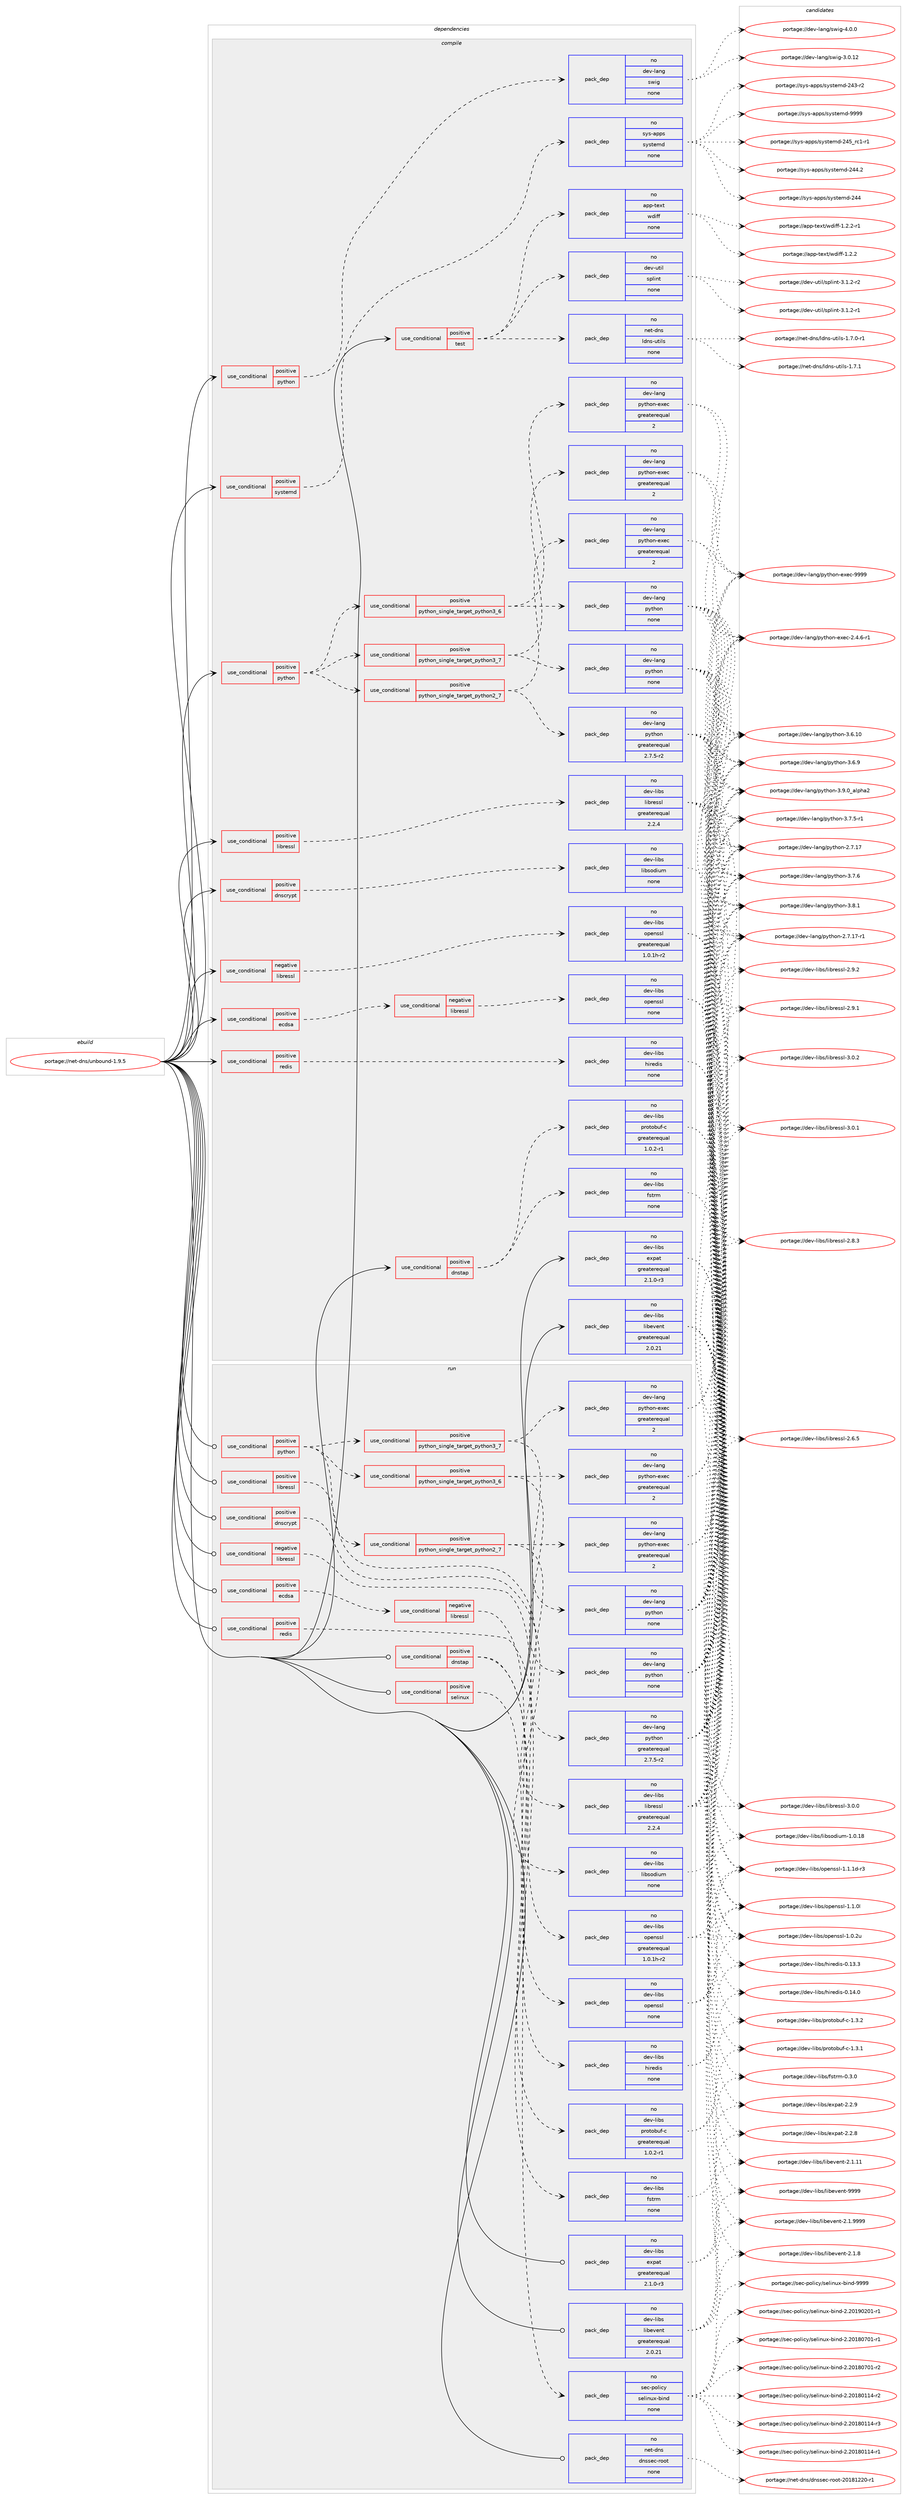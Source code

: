 digraph prolog {

# *************
# Graph options
# *************

newrank=true;
concentrate=true;
compound=true;
graph [rankdir=LR,fontname=Helvetica,fontsize=10,ranksep=1.5];#, ranksep=2.5, nodesep=0.2];
edge  [arrowhead=vee];
node  [fontname=Helvetica,fontsize=10];

# **********
# The ebuild
# **********

subgraph cluster_leftcol {
color=gray;
rank=same;
label=<<i>ebuild</i>>;
id [label="portage://net-dns/unbound-1.9.5", color=red, width=4, href="../net-dns/unbound-1.9.5.svg"];
}

# ****************
# The dependencies
# ****************

subgraph cluster_midcol {
color=gray;
label=<<i>dependencies</i>>;
subgraph cluster_compile {
fillcolor="#eeeeee";
style=filled;
label=<<i>compile</i>>;
subgraph cond33822 {
dependency155262 [label=<<TABLE BORDER="0" CELLBORDER="1" CELLSPACING="0" CELLPADDING="4"><TR><TD ROWSPAN="3" CELLPADDING="10">use_conditional</TD></TR><TR><TD>negative</TD></TR><TR><TD>libressl</TD></TR></TABLE>>, shape=none, color=red];
subgraph pack118947 {
dependency155263 [label=<<TABLE BORDER="0" CELLBORDER="1" CELLSPACING="0" CELLPADDING="4" WIDTH="220"><TR><TD ROWSPAN="6" CELLPADDING="30">pack_dep</TD></TR><TR><TD WIDTH="110">no</TD></TR><TR><TD>dev-libs</TD></TR><TR><TD>openssl</TD></TR><TR><TD>greaterequal</TD></TR><TR><TD>1.0.1h-r2</TD></TR></TABLE>>, shape=none, color=blue];
}
dependency155262:e -> dependency155263:w [weight=20,style="dashed",arrowhead="vee"];
}
id:e -> dependency155262:w [weight=20,style="solid",arrowhead="vee"];
subgraph cond33823 {
dependency155264 [label=<<TABLE BORDER="0" CELLBORDER="1" CELLSPACING="0" CELLPADDING="4"><TR><TD ROWSPAN="3" CELLPADDING="10">use_conditional</TD></TR><TR><TD>positive</TD></TR><TR><TD>dnscrypt</TD></TR></TABLE>>, shape=none, color=red];
subgraph pack118948 {
dependency155265 [label=<<TABLE BORDER="0" CELLBORDER="1" CELLSPACING="0" CELLPADDING="4" WIDTH="220"><TR><TD ROWSPAN="6" CELLPADDING="30">pack_dep</TD></TR><TR><TD WIDTH="110">no</TD></TR><TR><TD>dev-libs</TD></TR><TR><TD>libsodium</TD></TR><TR><TD>none</TD></TR><TR><TD></TD></TR></TABLE>>, shape=none, color=blue];
}
dependency155264:e -> dependency155265:w [weight=20,style="dashed",arrowhead="vee"];
}
id:e -> dependency155264:w [weight=20,style="solid",arrowhead="vee"];
subgraph cond33824 {
dependency155266 [label=<<TABLE BORDER="0" CELLBORDER="1" CELLSPACING="0" CELLPADDING="4"><TR><TD ROWSPAN="3" CELLPADDING="10">use_conditional</TD></TR><TR><TD>positive</TD></TR><TR><TD>dnstap</TD></TR></TABLE>>, shape=none, color=red];
subgraph pack118949 {
dependency155267 [label=<<TABLE BORDER="0" CELLBORDER="1" CELLSPACING="0" CELLPADDING="4" WIDTH="220"><TR><TD ROWSPAN="6" CELLPADDING="30">pack_dep</TD></TR><TR><TD WIDTH="110">no</TD></TR><TR><TD>dev-libs</TD></TR><TR><TD>fstrm</TD></TR><TR><TD>none</TD></TR><TR><TD></TD></TR></TABLE>>, shape=none, color=blue];
}
dependency155266:e -> dependency155267:w [weight=20,style="dashed",arrowhead="vee"];
subgraph pack118950 {
dependency155268 [label=<<TABLE BORDER="0" CELLBORDER="1" CELLSPACING="0" CELLPADDING="4" WIDTH="220"><TR><TD ROWSPAN="6" CELLPADDING="30">pack_dep</TD></TR><TR><TD WIDTH="110">no</TD></TR><TR><TD>dev-libs</TD></TR><TR><TD>protobuf-c</TD></TR><TR><TD>greaterequal</TD></TR><TR><TD>1.0.2-r1</TD></TR></TABLE>>, shape=none, color=blue];
}
dependency155266:e -> dependency155268:w [weight=20,style="dashed",arrowhead="vee"];
}
id:e -> dependency155266:w [weight=20,style="solid",arrowhead="vee"];
subgraph cond33825 {
dependency155269 [label=<<TABLE BORDER="0" CELLBORDER="1" CELLSPACING="0" CELLPADDING="4"><TR><TD ROWSPAN="3" CELLPADDING="10">use_conditional</TD></TR><TR><TD>positive</TD></TR><TR><TD>ecdsa</TD></TR></TABLE>>, shape=none, color=red];
subgraph cond33826 {
dependency155270 [label=<<TABLE BORDER="0" CELLBORDER="1" CELLSPACING="0" CELLPADDING="4"><TR><TD ROWSPAN="3" CELLPADDING="10">use_conditional</TD></TR><TR><TD>negative</TD></TR><TR><TD>libressl</TD></TR></TABLE>>, shape=none, color=red];
subgraph pack118951 {
dependency155271 [label=<<TABLE BORDER="0" CELLBORDER="1" CELLSPACING="0" CELLPADDING="4" WIDTH="220"><TR><TD ROWSPAN="6" CELLPADDING="30">pack_dep</TD></TR><TR><TD WIDTH="110">no</TD></TR><TR><TD>dev-libs</TD></TR><TR><TD>openssl</TD></TR><TR><TD>none</TD></TR><TR><TD></TD></TR></TABLE>>, shape=none, color=blue];
}
dependency155270:e -> dependency155271:w [weight=20,style="dashed",arrowhead="vee"];
}
dependency155269:e -> dependency155270:w [weight=20,style="dashed",arrowhead="vee"];
}
id:e -> dependency155269:w [weight=20,style="solid",arrowhead="vee"];
subgraph cond33827 {
dependency155272 [label=<<TABLE BORDER="0" CELLBORDER="1" CELLSPACING="0" CELLPADDING="4"><TR><TD ROWSPAN="3" CELLPADDING="10">use_conditional</TD></TR><TR><TD>positive</TD></TR><TR><TD>libressl</TD></TR></TABLE>>, shape=none, color=red];
subgraph pack118952 {
dependency155273 [label=<<TABLE BORDER="0" CELLBORDER="1" CELLSPACING="0" CELLPADDING="4" WIDTH="220"><TR><TD ROWSPAN="6" CELLPADDING="30">pack_dep</TD></TR><TR><TD WIDTH="110">no</TD></TR><TR><TD>dev-libs</TD></TR><TR><TD>libressl</TD></TR><TR><TD>greaterequal</TD></TR><TR><TD>2.2.4</TD></TR></TABLE>>, shape=none, color=blue];
}
dependency155272:e -> dependency155273:w [weight=20,style="dashed",arrowhead="vee"];
}
id:e -> dependency155272:w [weight=20,style="solid",arrowhead="vee"];
subgraph cond33828 {
dependency155274 [label=<<TABLE BORDER="0" CELLBORDER="1" CELLSPACING="0" CELLPADDING="4"><TR><TD ROWSPAN="3" CELLPADDING="10">use_conditional</TD></TR><TR><TD>positive</TD></TR><TR><TD>python</TD></TR></TABLE>>, shape=none, color=red];
subgraph cond33829 {
dependency155275 [label=<<TABLE BORDER="0" CELLBORDER="1" CELLSPACING="0" CELLPADDING="4"><TR><TD ROWSPAN="3" CELLPADDING="10">use_conditional</TD></TR><TR><TD>positive</TD></TR><TR><TD>python_single_target_python2_7</TD></TR></TABLE>>, shape=none, color=red];
subgraph pack118953 {
dependency155276 [label=<<TABLE BORDER="0" CELLBORDER="1" CELLSPACING="0" CELLPADDING="4" WIDTH="220"><TR><TD ROWSPAN="6" CELLPADDING="30">pack_dep</TD></TR><TR><TD WIDTH="110">no</TD></TR><TR><TD>dev-lang</TD></TR><TR><TD>python</TD></TR><TR><TD>greaterequal</TD></TR><TR><TD>2.7.5-r2</TD></TR></TABLE>>, shape=none, color=blue];
}
dependency155275:e -> dependency155276:w [weight=20,style="dashed",arrowhead="vee"];
subgraph pack118954 {
dependency155277 [label=<<TABLE BORDER="0" CELLBORDER="1" CELLSPACING="0" CELLPADDING="4" WIDTH="220"><TR><TD ROWSPAN="6" CELLPADDING="30">pack_dep</TD></TR><TR><TD WIDTH="110">no</TD></TR><TR><TD>dev-lang</TD></TR><TR><TD>python-exec</TD></TR><TR><TD>greaterequal</TD></TR><TR><TD>2</TD></TR></TABLE>>, shape=none, color=blue];
}
dependency155275:e -> dependency155277:w [weight=20,style="dashed",arrowhead="vee"];
}
dependency155274:e -> dependency155275:w [weight=20,style="dashed",arrowhead="vee"];
subgraph cond33830 {
dependency155278 [label=<<TABLE BORDER="0" CELLBORDER="1" CELLSPACING="0" CELLPADDING="4"><TR><TD ROWSPAN="3" CELLPADDING="10">use_conditional</TD></TR><TR><TD>positive</TD></TR><TR><TD>python_single_target_python3_6</TD></TR></TABLE>>, shape=none, color=red];
subgraph pack118955 {
dependency155279 [label=<<TABLE BORDER="0" CELLBORDER="1" CELLSPACING="0" CELLPADDING="4" WIDTH="220"><TR><TD ROWSPAN="6" CELLPADDING="30">pack_dep</TD></TR><TR><TD WIDTH="110">no</TD></TR><TR><TD>dev-lang</TD></TR><TR><TD>python</TD></TR><TR><TD>none</TD></TR><TR><TD></TD></TR></TABLE>>, shape=none, color=blue];
}
dependency155278:e -> dependency155279:w [weight=20,style="dashed",arrowhead="vee"];
subgraph pack118956 {
dependency155280 [label=<<TABLE BORDER="0" CELLBORDER="1" CELLSPACING="0" CELLPADDING="4" WIDTH="220"><TR><TD ROWSPAN="6" CELLPADDING="30">pack_dep</TD></TR><TR><TD WIDTH="110">no</TD></TR><TR><TD>dev-lang</TD></TR><TR><TD>python-exec</TD></TR><TR><TD>greaterequal</TD></TR><TR><TD>2</TD></TR></TABLE>>, shape=none, color=blue];
}
dependency155278:e -> dependency155280:w [weight=20,style="dashed",arrowhead="vee"];
}
dependency155274:e -> dependency155278:w [weight=20,style="dashed",arrowhead="vee"];
subgraph cond33831 {
dependency155281 [label=<<TABLE BORDER="0" CELLBORDER="1" CELLSPACING="0" CELLPADDING="4"><TR><TD ROWSPAN="3" CELLPADDING="10">use_conditional</TD></TR><TR><TD>positive</TD></TR><TR><TD>python_single_target_python3_7</TD></TR></TABLE>>, shape=none, color=red];
subgraph pack118957 {
dependency155282 [label=<<TABLE BORDER="0" CELLBORDER="1" CELLSPACING="0" CELLPADDING="4" WIDTH="220"><TR><TD ROWSPAN="6" CELLPADDING="30">pack_dep</TD></TR><TR><TD WIDTH="110">no</TD></TR><TR><TD>dev-lang</TD></TR><TR><TD>python</TD></TR><TR><TD>none</TD></TR><TR><TD></TD></TR></TABLE>>, shape=none, color=blue];
}
dependency155281:e -> dependency155282:w [weight=20,style="dashed",arrowhead="vee"];
subgraph pack118958 {
dependency155283 [label=<<TABLE BORDER="0" CELLBORDER="1" CELLSPACING="0" CELLPADDING="4" WIDTH="220"><TR><TD ROWSPAN="6" CELLPADDING="30">pack_dep</TD></TR><TR><TD WIDTH="110">no</TD></TR><TR><TD>dev-lang</TD></TR><TR><TD>python-exec</TD></TR><TR><TD>greaterequal</TD></TR><TR><TD>2</TD></TR></TABLE>>, shape=none, color=blue];
}
dependency155281:e -> dependency155283:w [weight=20,style="dashed",arrowhead="vee"];
}
dependency155274:e -> dependency155281:w [weight=20,style="dashed",arrowhead="vee"];
}
id:e -> dependency155274:w [weight=20,style="solid",arrowhead="vee"];
subgraph cond33832 {
dependency155284 [label=<<TABLE BORDER="0" CELLBORDER="1" CELLSPACING="0" CELLPADDING="4"><TR><TD ROWSPAN="3" CELLPADDING="10">use_conditional</TD></TR><TR><TD>positive</TD></TR><TR><TD>python</TD></TR></TABLE>>, shape=none, color=red];
subgraph pack118959 {
dependency155285 [label=<<TABLE BORDER="0" CELLBORDER="1" CELLSPACING="0" CELLPADDING="4" WIDTH="220"><TR><TD ROWSPAN="6" CELLPADDING="30">pack_dep</TD></TR><TR><TD WIDTH="110">no</TD></TR><TR><TD>dev-lang</TD></TR><TR><TD>swig</TD></TR><TR><TD>none</TD></TR><TR><TD></TD></TR></TABLE>>, shape=none, color=blue];
}
dependency155284:e -> dependency155285:w [weight=20,style="dashed",arrowhead="vee"];
}
id:e -> dependency155284:w [weight=20,style="solid",arrowhead="vee"];
subgraph cond33833 {
dependency155286 [label=<<TABLE BORDER="0" CELLBORDER="1" CELLSPACING="0" CELLPADDING="4"><TR><TD ROWSPAN="3" CELLPADDING="10">use_conditional</TD></TR><TR><TD>positive</TD></TR><TR><TD>redis</TD></TR></TABLE>>, shape=none, color=red];
subgraph pack118960 {
dependency155287 [label=<<TABLE BORDER="0" CELLBORDER="1" CELLSPACING="0" CELLPADDING="4" WIDTH="220"><TR><TD ROWSPAN="6" CELLPADDING="30">pack_dep</TD></TR><TR><TD WIDTH="110">no</TD></TR><TR><TD>dev-libs</TD></TR><TR><TD>hiredis</TD></TR><TR><TD>none</TD></TR><TR><TD></TD></TR></TABLE>>, shape=none, color=blue];
}
dependency155286:e -> dependency155287:w [weight=20,style="dashed",arrowhead="vee"];
}
id:e -> dependency155286:w [weight=20,style="solid",arrowhead="vee"];
subgraph cond33834 {
dependency155288 [label=<<TABLE BORDER="0" CELLBORDER="1" CELLSPACING="0" CELLPADDING="4"><TR><TD ROWSPAN="3" CELLPADDING="10">use_conditional</TD></TR><TR><TD>positive</TD></TR><TR><TD>systemd</TD></TR></TABLE>>, shape=none, color=red];
subgraph pack118961 {
dependency155289 [label=<<TABLE BORDER="0" CELLBORDER="1" CELLSPACING="0" CELLPADDING="4" WIDTH="220"><TR><TD ROWSPAN="6" CELLPADDING="30">pack_dep</TD></TR><TR><TD WIDTH="110">no</TD></TR><TR><TD>sys-apps</TD></TR><TR><TD>systemd</TD></TR><TR><TD>none</TD></TR><TR><TD></TD></TR></TABLE>>, shape=none, color=blue];
}
dependency155288:e -> dependency155289:w [weight=20,style="dashed",arrowhead="vee"];
}
id:e -> dependency155288:w [weight=20,style="solid",arrowhead="vee"];
subgraph cond33835 {
dependency155290 [label=<<TABLE BORDER="0" CELLBORDER="1" CELLSPACING="0" CELLPADDING="4"><TR><TD ROWSPAN="3" CELLPADDING="10">use_conditional</TD></TR><TR><TD>positive</TD></TR><TR><TD>test</TD></TR></TABLE>>, shape=none, color=red];
subgraph pack118962 {
dependency155291 [label=<<TABLE BORDER="0" CELLBORDER="1" CELLSPACING="0" CELLPADDING="4" WIDTH="220"><TR><TD ROWSPAN="6" CELLPADDING="30">pack_dep</TD></TR><TR><TD WIDTH="110">no</TD></TR><TR><TD>net-dns</TD></TR><TR><TD>ldns-utils</TD></TR><TR><TD>none</TD></TR><TR><TD></TD></TR></TABLE>>, shape=none, color=blue];
}
dependency155290:e -> dependency155291:w [weight=20,style="dashed",arrowhead="vee"];
subgraph pack118963 {
dependency155292 [label=<<TABLE BORDER="0" CELLBORDER="1" CELLSPACING="0" CELLPADDING="4" WIDTH="220"><TR><TD ROWSPAN="6" CELLPADDING="30">pack_dep</TD></TR><TR><TD WIDTH="110">no</TD></TR><TR><TD>dev-util</TD></TR><TR><TD>splint</TD></TR><TR><TD>none</TD></TR><TR><TD></TD></TR></TABLE>>, shape=none, color=blue];
}
dependency155290:e -> dependency155292:w [weight=20,style="dashed",arrowhead="vee"];
subgraph pack118964 {
dependency155293 [label=<<TABLE BORDER="0" CELLBORDER="1" CELLSPACING="0" CELLPADDING="4" WIDTH="220"><TR><TD ROWSPAN="6" CELLPADDING="30">pack_dep</TD></TR><TR><TD WIDTH="110">no</TD></TR><TR><TD>app-text</TD></TR><TR><TD>wdiff</TD></TR><TR><TD>none</TD></TR><TR><TD></TD></TR></TABLE>>, shape=none, color=blue];
}
dependency155290:e -> dependency155293:w [weight=20,style="dashed",arrowhead="vee"];
}
id:e -> dependency155290:w [weight=20,style="solid",arrowhead="vee"];
subgraph pack118965 {
dependency155294 [label=<<TABLE BORDER="0" CELLBORDER="1" CELLSPACING="0" CELLPADDING="4" WIDTH="220"><TR><TD ROWSPAN="6" CELLPADDING="30">pack_dep</TD></TR><TR><TD WIDTH="110">no</TD></TR><TR><TD>dev-libs</TD></TR><TR><TD>expat</TD></TR><TR><TD>greaterequal</TD></TR><TR><TD>2.1.0-r3</TD></TR></TABLE>>, shape=none, color=blue];
}
id:e -> dependency155294:w [weight=20,style="solid",arrowhead="vee"];
subgraph pack118966 {
dependency155295 [label=<<TABLE BORDER="0" CELLBORDER="1" CELLSPACING="0" CELLPADDING="4" WIDTH="220"><TR><TD ROWSPAN="6" CELLPADDING="30">pack_dep</TD></TR><TR><TD WIDTH="110">no</TD></TR><TR><TD>dev-libs</TD></TR><TR><TD>libevent</TD></TR><TR><TD>greaterequal</TD></TR><TR><TD>2.0.21</TD></TR></TABLE>>, shape=none, color=blue];
}
id:e -> dependency155295:w [weight=20,style="solid",arrowhead="vee"];
}
subgraph cluster_compileandrun {
fillcolor="#eeeeee";
style=filled;
label=<<i>compile and run</i>>;
}
subgraph cluster_run {
fillcolor="#eeeeee";
style=filled;
label=<<i>run</i>>;
subgraph cond33836 {
dependency155296 [label=<<TABLE BORDER="0" CELLBORDER="1" CELLSPACING="0" CELLPADDING="4"><TR><TD ROWSPAN="3" CELLPADDING="10">use_conditional</TD></TR><TR><TD>negative</TD></TR><TR><TD>libressl</TD></TR></TABLE>>, shape=none, color=red];
subgraph pack118967 {
dependency155297 [label=<<TABLE BORDER="0" CELLBORDER="1" CELLSPACING="0" CELLPADDING="4" WIDTH="220"><TR><TD ROWSPAN="6" CELLPADDING="30">pack_dep</TD></TR><TR><TD WIDTH="110">no</TD></TR><TR><TD>dev-libs</TD></TR><TR><TD>openssl</TD></TR><TR><TD>greaterequal</TD></TR><TR><TD>1.0.1h-r2</TD></TR></TABLE>>, shape=none, color=blue];
}
dependency155296:e -> dependency155297:w [weight=20,style="dashed",arrowhead="vee"];
}
id:e -> dependency155296:w [weight=20,style="solid",arrowhead="odot"];
subgraph cond33837 {
dependency155298 [label=<<TABLE BORDER="0" CELLBORDER="1" CELLSPACING="0" CELLPADDING="4"><TR><TD ROWSPAN="3" CELLPADDING="10">use_conditional</TD></TR><TR><TD>positive</TD></TR><TR><TD>dnscrypt</TD></TR></TABLE>>, shape=none, color=red];
subgraph pack118968 {
dependency155299 [label=<<TABLE BORDER="0" CELLBORDER="1" CELLSPACING="0" CELLPADDING="4" WIDTH="220"><TR><TD ROWSPAN="6" CELLPADDING="30">pack_dep</TD></TR><TR><TD WIDTH="110">no</TD></TR><TR><TD>dev-libs</TD></TR><TR><TD>libsodium</TD></TR><TR><TD>none</TD></TR><TR><TD></TD></TR></TABLE>>, shape=none, color=blue];
}
dependency155298:e -> dependency155299:w [weight=20,style="dashed",arrowhead="vee"];
}
id:e -> dependency155298:w [weight=20,style="solid",arrowhead="odot"];
subgraph cond33838 {
dependency155300 [label=<<TABLE BORDER="0" CELLBORDER="1" CELLSPACING="0" CELLPADDING="4"><TR><TD ROWSPAN="3" CELLPADDING="10">use_conditional</TD></TR><TR><TD>positive</TD></TR><TR><TD>dnstap</TD></TR></TABLE>>, shape=none, color=red];
subgraph pack118969 {
dependency155301 [label=<<TABLE BORDER="0" CELLBORDER="1" CELLSPACING="0" CELLPADDING="4" WIDTH="220"><TR><TD ROWSPAN="6" CELLPADDING="30">pack_dep</TD></TR><TR><TD WIDTH="110">no</TD></TR><TR><TD>dev-libs</TD></TR><TR><TD>fstrm</TD></TR><TR><TD>none</TD></TR><TR><TD></TD></TR></TABLE>>, shape=none, color=blue];
}
dependency155300:e -> dependency155301:w [weight=20,style="dashed",arrowhead="vee"];
subgraph pack118970 {
dependency155302 [label=<<TABLE BORDER="0" CELLBORDER="1" CELLSPACING="0" CELLPADDING="4" WIDTH="220"><TR><TD ROWSPAN="6" CELLPADDING="30">pack_dep</TD></TR><TR><TD WIDTH="110">no</TD></TR><TR><TD>dev-libs</TD></TR><TR><TD>protobuf-c</TD></TR><TR><TD>greaterequal</TD></TR><TR><TD>1.0.2-r1</TD></TR></TABLE>>, shape=none, color=blue];
}
dependency155300:e -> dependency155302:w [weight=20,style="dashed",arrowhead="vee"];
}
id:e -> dependency155300:w [weight=20,style="solid",arrowhead="odot"];
subgraph cond33839 {
dependency155303 [label=<<TABLE BORDER="0" CELLBORDER="1" CELLSPACING="0" CELLPADDING="4"><TR><TD ROWSPAN="3" CELLPADDING="10">use_conditional</TD></TR><TR><TD>positive</TD></TR><TR><TD>ecdsa</TD></TR></TABLE>>, shape=none, color=red];
subgraph cond33840 {
dependency155304 [label=<<TABLE BORDER="0" CELLBORDER="1" CELLSPACING="0" CELLPADDING="4"><TR><TD ROWSPAN="3" CELLPADDING="10">use_conditional</TD></TR><TR><TD>negative</TD></TR><TR><TD>libressl</TD></TR></TABLE>>, shape=none, color=red];
subgraph pack118971 {
dependency155305 [label=<<TABLE BORDER="0" CELLBORDER="1" CELLSPACING="0" CELLPADDING="4" WIDTH="220"><TR><TD ROWSPAN="6" CELLPADDING="30">pack_dep</TD></TR><TR><TD WIDTH="110">no</TD></TR><TR><TD>dev-libs</TD></TR><TR><TD>openssl</TD></TR><TR><TD>none</TD></TR><TR><TD></TD></TR></TABLE>>, shape=none, color=blue];
}
dependency155304:e -> dependency155305:w [weight=20,style="dashed",arrowhead="vee"];
}
dependency155303:e -> dependency155304:w [weight=20,style="dashed",arrowhead="vee"];
}
id:e -> dependency155303:w [weight=20,style="solid",arrowhead="odot"];
subgraph cond33841 {
dependency155306 [label=<<TABLE BORDER="0" CELLBORDER="1" CELLSPACING="0" CELLPADDING="4"><TR><TD ROWSPAN="3" CELLPADDING="10">use_conditional</TD></TR><TR><TD>positive</TD></TR><TR><TD>libressl</TD></TR></TABLE>>, shape=none, color=red];
subgraph pack118972 {
dependency155307 [label=<<TABLE BORDER="0" CELLBORDER="1" CELLSPACING="0" CELLPADDING="4" WIDTH="220"><TR><TD ROWSPAN="6" CELLPADDING="30">pack_dep</TD></TR><TR><TD WIDTH="110">no</TD></TR><TR><TD>dev-libs</TD></TR><TR><TD>libressl</TD></TR><TR><TD>greaterequal</TD></TR><TR><TD>2.2.4</TD></TR></TABLE>>, shape=none, color=blue];
}
dependency155306:e -> dependency155307:w [weight=20,style="dashed",arrowhead="vee"];
}
id:e -> dependency155306:w [weight=20,style="solid",arrowhead="odot"];
subgraph cond33842 {
dependency155308 [label=<<TABLE BORDER="0" CELLBORDER="1" CELLSPACING="0" CELLPADDING="4"><TR><TD ROWSPAN="3" CELLPADDING="10">use_conditional</TD></TR><TR><TD>positive</TD></TR><TR><TD>python</TD></TR></TABLE>>, shape=none, color=red];
subgraph cond33843 {
dependency155309 [label=<<TABLE BORDER="0" CELLBORDER="1" CELLSPACING="0" CELLPADDING="4"><TR><TD ROWSPAN="3" CELLPADDING="10">use_conditional</TD></TR><TR><TD>positive</TD></TR><TR><TD>python_single_target_python2_7</TD></TR></TABLE>>, shape=none, color=red];
subgraph pack118973 {
dependency155310 [label=<<TABLE BORDER="0" CELLBORDER="1" CELLSPACING="0" CELLPADDING="4" WIDTH="220"><TR><TD ROWSPAN="6" CELLPADDING="30">pack_dep</TD></TR><TR><TD WIDTH="110">no</TD></TR><TR><TD>dev-lang</TD></TR><TR><TD>python</TD></TR><TR><TD>greaterequal</TD></TR><TR><TD>2.7.5-r2</TD></TR></TABLE>>, shape=none, color=blue];
}
dependency155309:e -> dependency155310:w [weight=20,style="dashed",arrowhead="vee"];
subgraph pack118974 {
dependency155311 [label=<<TABLE BORDER="0" CELLBORDER="1" CELLSPACING="0" CELLPADDING="4" WIDTH="220"><TR><TD ROWSPAN="6" CELLPADDING="30">pack_dep</TD></TR><TR><TD WIDTH="110">no</TD></TR><TR><TD>dev-lang</TD></TR><TR><TD>python-exec</TD></TR><TR><TD>greaterequal</TD></TR><TR><TD>2</TD></TR></TABLE>>, shape=none, color=blue];
}
dependency155309:e -> dependency155311:w [weight=20,style="dashed",arrowhead="vee"];
}
dependency155308:e -> dependency155309:w [weight=20,style="dashed",arrowhead="vee"];
subgraph cond33844 {
dependency155312 [label=<<TABLE BORDER="0" CELLBORDER="1" CELLSPACING="0" CELLPADDING="4"><TR><TD ROWSPAN="3" CELLPADDING="10">use_conditional</TD></TR><TR><TD>positive</TD></TR><TR><TD>python_single_target_python3_6</TD></TR></TABLE>>, shape=none, color=red];
subgraph pack118975 {
dependency155313 [label=<<TABLE BORDER="0" CELLBORDER="1" CELLSPACING="0" CELLPADDING="4" WIDTH="220"><TR><TD ROWSPAN="6" CELLPADDING="30">pack_dep</TD></TR><TR><TD WIDTH="110">no</TD></TR><TR><TD>dev-lang</TD></TR><TR><TD>python</TD></TR><TR><TD>none</TD></TR><TR><TD></TD></TR></TABLE>>, shape=none, color=blue];
}
dependency155312:e -> dependency155313:w [weight=20,style="dashed",arrowhead="vee"];
subgraph pack118976 {
dependency155314 [label=<<TABLE BORDER="0" CELLBORDER="1" CELLSPACING="0" CELLPADDING="4" WIDTH="220"><TR><TD ROWSPAN="6" CELLPADDING="30">pack_dep</TD></TR><TR><TD WIDTH="110">no</TD></TR><TR><TD>dev-lang</TD></TR><TR><TD>python-exec</TD></TR><TR><TD>greaterequal</TD></TR><TR><TD>2</TD></TR></TABLE>>, shape=none, color=blue];
}
dependency155312:e -> dependency155314:w [weight=20,style="dashed",arrowhead="vee"];
}
dependency155308:e -> dependency155312:w [weight=20,style="dashed",arrowhead="vee"];
subgraph cond33845 {
dependency155315 [label=<<TABLE BORDER="0" CELLBORDER="1" CELLSPACING="0" CELLPADDING="4"><TR><TD ROWSPAN="3" CELLPADDING="10">use_conditional</TD></TR><TR><TD>positive</TD></TR><TR><TD>python_single_target_python3_7</TD></TR></TABLE>>, shape=none, color=red];
subgraph pack118977 {
dependency155316 [label=<<TABLE BORDER="0" CELLBORDER="1" CELLSPACING="0" CELLPADDING="4" WIDTH="220"><TR><TD ROWSPAN="6" CELLPADDING="30">pack_dep</TD></TR><TR><TD WIDTH="110">no</TD></TR><TR><TD>dev-lang</TD></TR><TR><TD>python</TD></TR><TR><TD>none</TD></TR><TR><TD></TD></TR></TABLE>>, shape=none, color=blue];
}
dependency155315:e -> dependency155316:w [weight=20,style="dashed",arrowhead="vee"];
subgraph pack118978 {
dependency155317 [label=<<TABLE BORDER="0" CELLBORDER="1" CELLSPACING="0" CELLPADDING="4" WIDTH="220"><TR><TD ROWSPAN="6" CELLPADDING="30">pack_dep</TD></TR><TR><TD WIDTH="110">no</TD></TR><TR><TD>dev-lang</TD></TR><TR><TD>python-exec</TD></TR><TR><TD>greaterequal</TD></TR><TR><TD>2</TD></TR></TABLE>>, shape=none, color=blue];
}
dependency155315:e -> dependency155317:w [weight=20,style="dashed",arrowhead="vee"];
}
dependency155308:e -> dependency155315:w [weight=20,style="dashed",arrowhead="vee"];
}
id:e -> dependency155308:w [weight=20,style="solid",arrowhead="odot"];
subgraph cond33846 {
dependency155318 [label=<<TABLE BORDER="0" CELLBORDER="1" CELLSPACING="0" CELLPADDING="4"><TR><TD ROWSPAN="3" CELLPADDING="10">use_conditional</TD></TR><TR><TD>positive</TD></TR><TR><TD>redis</TD></TR></TABLE>>, shape=none, color=red];
subgraph pack118979 {
dependency155319 [label=<<TABLE BORDER="0" CELLBORDER="1" CELLSPACING="0" CELLPADDING="4" WIDTH="220"><TR><TD ROWSPAN="6" CELLPADDING="30">pack_dep</TD></TR><TR><TD WIDTH="110">no</TD></TR><TR><TD>dev-libs</TD></TR><TR><TD>hiredis</TD></TR><TR><TD>none</TD></TR><TR><TD></TD></TR></TABLE>>, shape=none, color=blue];
}
dependency155318:e -> dependency155319:w [weight=20,style="dashed",arrowhead="vee"];
}
id:e -> dependency155318:w [weight=20,style="solid",arrowhead="odot"];
subgraph cond33847 {
dependency155320 [label=<<TABLE BORDER="0" CELLBORDER="1" CELLSPACING="0" CELLPADDING="4"><TR><TD ROWSPAN="3" CELLPADDING="10">use_conditional</TD></TR><TR><TD>positive</TD></TR><TR><TD>selinux</TD></TR></TABLE>>, shape=none, color=red];
subgraph pack118980 {
dependency155321 [label=<<TABLE BORDER="0" CELLBORDER="1" CELLSPACING="0" CELLPADDING="4" WIDTH="220"><TR><TD ROWSPAN="6" CELLPADDING="30">pack_dep</TD></TR><TR><TD WIDTH="110">no</TD></TR><TR><TD>sec-policy</TD></TR><TR><TD>selinux-bind</TD></TR><TR><TD>none</TD></TR><TR><TD></TD></TR></TABLE>>, shape=none, color=blue];
}
dependency155320:e -> dependency155321:w [weight=20,style="dashed",arrowhead="vee"];
}
id:e -> dependency155320:w [weight=20,style="solid",arrowhead="odot"];
subgraph pack118981 {
dependency155322 [label=<<TABLE BORDER="0" CELLBORDER="1" CELLSPACING="0" CELLPADDING="4" WIDTH="220"><TR><TD ROWSPAN="6" CELLPADDING="30">pack_dep</TD></TR><TR><TD WIDTH="110">no</TD></TR><TR><TD>dev-libs</TD></TR><TR><TD>expat</TD></TR><TR><TD>greaterequal</TD></TR><TR><TD>2.1.0-r3</TD></TR></TABLE>>, shape=none, color=blue];
}
id:e -> dependency155322:w [weight=20,style="solid",arrowhead="odot"];
subgraph pack118982 {
dependency155323 [label=<<TABLE BORDER="0" CELLBORDER="1" CELLSPACING="0" CELLPADDING="4" WIDTH="220"><TR><TD ROWSPAN="6" CELLPADDING="30">pack_dep</TD></TR><TR><TD WIDTH="110">no</TD></TR><TR><TD>dev-libs</TD></TR><TR><TD>libevent</TD></TR><TR><TD>greaterequal</TD></TR><TR><TD>2.0.21</TD></TR></TABLE>>, shape=none, color=blue];
}
id:e -> dependency155323:w [weight=20,style="solid",arrowhead="odot"];
subgraph pack118983 {
dependency155324 [label=<<TABLE BORDER="0" CELLBORDER="1" CELLSPACING="0" CELLPADDING="4" WIDTH="220"><TR><TD ROWSPAN="6" CELLPADDING="30">pack_dep</TD></TR><TR><TD WIDTH="110">no</TD></TR><TR><TD>net-dns</TD></TR><TR><TD>dnssec-root</TD></TR><TR><TD>none</TD></TR><TR><TD></TD></TR></TABLE>>, shape=none, color=blue];
}
id:e -> dependency155324:w [weight=20,style="solid",arrowhead="odot"];
}
}

# **************
# The candidates
# **************

subgraph cluster_choices {
rank=same;
color=gray;
label=<<i>candidates</i>>;

subgraph choice118947 {
color=black;
nodesep=1;
choice1001011184510810598115471111121011101151151084549464946491004511451 [label="portage://dev-libs/openssl-1.1.1d-r3", color=red, width=4,href="../dev-libs/openssl-1.1.1d-r3.svg"];
choice100101118451081059811547111112101110115115108454946494648108 [label="portage://dev-libs/openssl-1.1.0l", color=red, width=4,href="../dev-libs/openssl-1.1.0l.svg"];
choice100101118451081059811547111112101110115115108454946484650117 [label="portage://dev-libs/openssl-1.0.2u", color=red, width=4,href="../dev-libs/openssl-1.0.2u.svg"];
dependency155263:e -> choice1001011184510810598115471111121011101151151084549464946491004511451:w [style=dotted,weight="100"];
dependency155263:e -> choice100101118451081059811547111112101110115115108454946494648108:w [style=dotted,weight="100"];
dependency155263:e -> choice100101118451081059811547111112101110115115108454946484650117:w [style=dotted,weight="100"];
}
subgraph choice118948 {
color=black;
nodesep=1;
choice1001011184510810598115471081059811511110010511710945494648464956 [label="portage://dev-libs/libsodium-1.0.18", color=red, width=4,href="../dev-libs/libsodium-1.0.18.svg"];
dependency155265:e -> choice1001011184510810598115471081059811511110010511710945494648464956:w [style=dotted,weight="100"];
}
subgraph choice118949 {
color=black;
nodesep=1;
choice100101118451081059811547102115116114109454846514648 [label="portage://dev-libs/fstrm-0.3.0", color=red, width=4,href="../dev-libs/fstrm-0.3.0.svg"];
dependency155267:e -> choice100101118451081059811547102115116114109454846514648:w [style=dotted,weight="100"];
}
subgraph choice118950 {
color=black;
nodesep=1;
choice100101118451081059811547112114111116111981171024599454946514650 [label="portage://dev-libs/protobuf-c-1.3.2", color=red, width=4,href="../dev-libs/protobuf-c-1.3.2.svg"];
choice100101118451081059811547112114111116111981171024599454946514649 [label="portage://dev-libs/protobuf-c-1.3.1", color=red, width=4,href="../dev-libs/protobuf-c-1.3.1.svg"];
dependency155268:e -> choice100101118451081059811547112114111116111981171024599454946514650:w [style=dotted,weight="100"];
dependency155268:e -> choice100101118451081059811547112114111116111981171024599454946514649:w [style=dotted,weight="100"];
}
subgraph choice118951 {
color=black;
nodesep=1;
choice1001011184510810598115471111121011101151151084549464946491004511451 [label="portage://dev-libs/openssl-1.1.1d-r3", color=red, width=4,href="../dev-libs/openssl-1.1.1d-r3.svg"];
choice100101118451081059811547111112101110115115108454946494648108 [label="portage://dev-libs/openssl-1.1.0l", color=red, width=4,href="../dev-libs/openssl-1.1.0l.svg"];
choice100101118451081059811547111112101110115115108454946484650117 [label="portage://dev-libs/openssl-1.0.2u", color=red, width=4,href="../dev-libs/openssl-1.0.2u.svg"];
dependency155271:e -> choice1001011184510810598115471111121011101151151084549464946491004511451:w [style=dotted,weight="100"];
dependency155271:e -> choice100101118451081059811547111112101110115115108454946494648108:w [style=dotted,weight="100"];
dependency155271:e -> choice100101118451081059811547111112101110115115108454946484650117:w [style=dotted,weight="100"];
}
subgraph choice118952 {
color=black;
nodesep=1;
choice10010111845108105981154710810598114101115115108455146484650 [label="portage://dev-libs/libressl-3.0.2", color=red, width=4,href="../dev-libs/libressl-3.0.2.svg"];
choice10010111845108105981154710810598114101115115108455146484649 [label="portage://dev-libs/libressl-3.0.1", color=red, width=4,href="../dev-libs/libressl-3.0.1.svg"];
choice10010111845108105981154710810598114101115115108455146484648 [label="portage://dev-libs/libressl-3.0.0", color=red, width=4,href="../dev-libs/libressl-3.0.0.svg"];
choice10010111845108105981154710810598114101115115108455046574650 [label="portage://dev-libs/libressl-2.9.2", color=red, width=4,href="../dev-libs/libressl-2.9.2.svg"];
choice10010111845108105981154710810598114101115115108455046574649 [label="portage://dev-libs/libressl-2.9.1", color=red, width=4,href="../dev-libs/libressl-2.9.1.svg"];
choice10010111845108105981154710810598114101115115108455046564651 [label="portage://dev-libs/libressl-2.8.3", color=red, width=4,href="../dev-libs/libressl-2.8.3.svg"];
choice10010111845108105981154710810598114101115115108455046544653 [label="portage://dev-libs/libressl-2.6.5", color=red, width=4,href="../dev-libs/libressl-2.6.5.svg"];
dependency155273:e -> choice10010111845108105981154710810598114101115115108455146484650:w [style=dotted,weight="100"];
dependency155273:e -> choice10010111845108105981154710810598114101115115108455146484649:w [style=dotted,weight="100"];
dependency155273:e -> choice10010111845108105981154710810598114101115115108455146484648:w [style=dotted,weight="100"];
dependency155273:e -> choice10010111845108105981154710810598114101115115108455046574650:w [style=dotted,weight="100"];
dependency155273:e -> choice10010111845108105981154710810598114101115115108455046574649:w [style=dotted,weight="100"];
dependency155273:e -> choice10010111845108105981154710810598114101115115108455046564651:w [style=dotted,weight="100"];
dependency155273:e -> choice10010111845108105981154710810598114101115115108455046544653:w [style=dotted,weight="100"];
}
subgraph choice118953 {
color=black;
nodesep=1;
choice10010111845108971101034711212111610411111045514657464895971081121049750 [label="portage://dev-lang/python-3.9.0_alpha2", color=red, width=4,href="../dev-lang/python-3.9.0_alpha2.svg"];
choice100101118451089711010347112121116104111110455146564649 [label="portage://dev-lang/python-3.8.1", color=red, width=4,href="../dev-lang/python-3.8.1.svg"];
choice100101118451089711010347112121116104111110455146554654 [label="portage://dev-lang/python-3.7.6", color=red, width=4,href="../dev-lang/python-3.7.6.svg"];
choice1001011184510897110103471121211161041111104551465546534511449 [label="portage://dev-lang/python-3.7.5-r1", color=red, width=4,href="../dev-lang/python-3.7.5-r1.svg"];
choice100101118451089711010347112121116104111110455146544657 [label="portage://dev-lang/python-3.6.9", color=red, width=4,href="../dev-lang/python-3.6.9.svg"];
choice10010111845108971101034711212111610411111045514654464948 [label="portage://dev-lang/python-3.6.10", color=red, width=4,href="../dev-lang/python-3.6.10.svg"];
choice100101118451089711010347112121116104111110455046554649554511449 [label="portage://dev-lang/python-2.7.17-r1", color=red, width=4,href="../dev-lang/python-2.7.17-r1.svg"];
choice10010111845108971101034711212111610411111045504655464955 [label="portage://dev-lang/python-2.7.17", color=red, width=4,href="../dev-lang/python-2.7.17.svg"];
dependency155276:e -> choice10010111845108971101034711212111610411111045514657464895971081121049750:w [style=dotted,weight="100"];
dependency155276:e -> choice100101118451089711010347112121116104111110455146564649:w [style=dotted,weight="100"];
dependency155276:e -> choice100101118451089711010347112121116104111110455146554654:w [style=dotted,weight="100"];
dependency155276:e -> choice1001011184510897110103471121211161041111104551465546534511449:w [style=dotted,weight="100"];
dependency155276:e -> choice100101118451089711010347112121116104111110455146544657:w [style=dotted,weight="100"];
dependency155276:e -> choice10010111845108971101034711212111610411111045514654464948:w [style=dotted,weight="100"];
dependency155276:e -> choice100101118451089711010347112121116104111110455046554649554511449:w [style=dotted,weight="100"];
dependency155276:e -> choice10010111845108971101034711212111610411111045504655464955:w [style=dotted,weight="100"];
}
subgraph choice118954 {
color=black;
nodesep=1;
choice10010111845108971101034711212111610411111045101120101994557575757 [label="portage://dev-lang/python-exec-9999", color=red, width=4,href="../dev-lang/python-exec-9999.svg"];
choice10010111845108971101034711212111610411111045101120101994550465246544511449 [label="portage://dev-lang/python-exec-2.4.6-r1", color=red, width=4,href="../dev-lang/python-exec-2.4.6-r1.svg"];
dependency155277:e -> choice10010111845108971101034711212111610411111045101120101994557575757:w [style=dotted,weight="100"];
dependency155277:e -> choice10010111845108971101034711212111610411111045101120101994550465246544511449:w [style=dotted,weight="100"];
}
subgraph choice118955 {
color=black;
nodesep=1;
choice10010111845108971101034711212111610411111045514657464895971081121049750 [label="portage://dev-lang/python-3.9.0_alpha2", color=red, width=4,href="../dev-lang/python-3.9.0_alpha2.svg"];
choice100101118451089711010347112121116104111110455146564649 [label="portage://dev-lang/python-3.8.1", color=red, width=4,href="../dev-lang/python-3.8.1.svg"];
choice100101118451089711010347112121116104111110455146554654 [label="portage://dev-lang/python-3.7.6", color=red, width=4,href="../dev-lang/python-3.7.6.svg"];
choice1001011184510897110103471121211161041111104551465546534511449 [label="portage://dev-lang/python-3.7.5-r1", color=red, width=4,href="../dev-lang/python-3.7.5-r1.svg"];
choice100101118451089711010347112121116104111110455146544657 [label="portage://dev-lang/python-3.6.9", color=red, width=4,href="../dev-lang/python-3.6.9.svg"];
choice10010111845108971101034711212111610411111045514654464948 [label="portage://dev-lang/python-3.6.10", color=red, width=4,href="../dev-lang/python-3.6.10.svg"];
choice100101118451089711010347112121116104111110455046554649554511449 [label="portage://dev-lang/python-2.7.17-r1", color=red, width=4,href="../dev-lang/python-2.7.17-r1.svg"];
choice10010111845108971101034711212111610411111045504655464955 [label="portage://dev-lang/python-2.7.17", color=red, width=4,href="../dev-lang/python-2.7.17.svg"];
dependency155279:e -> choice10010111845108971101034711212111610411111045514657464895971081121049750:w [style=dotted,weight="100"];
dependency155279:e -> choice100101118451089711010347112121116104111110455146564649:w [style=dotted,weight="100"];
dependency155279:e -> choice100101118451089711010347112121116104111110455146554654:w [style=dotted,weight="100"];
dependency155279:e -> choice1001011184510897110103471121211161041111104551465546534511449:w [style=dotted,weight="100"];
dependency155279:e -> choice100101118451089711010347112121116104111110455146544657:w [style=dotted,weight="100"];
dependency155279:e -> choice10010111845108971101034711212111610411111045514654464948:w [style=dotted,weight="100"];
dependency155279:e -> choice100101118451089711010347112121116104111110455046554649554511449:w [style=dotted,weight="100"];
dependency155279:e -> choice10010111845108971101034711212111610411111045504655464955:w [style=dotted,weight="100"];
}
subgraph choice118956 {
color=black;
nodesep=1;
choice10010111845108971101034711212111610411111045101120101994557575757 [label="portage://dev-lang/python-exec-9999", color=red, width=4,href="../dev-lang/python-exec-9999.svg"];
choice10010111845108971101034711212111610411111045101120101994550465246544511449 [label="portage://dev-lang/python-exec-2.4.6-r1", color=red, width=4,href="../dev-lang/python-exec-2.4.6-r1.svg"];
dependency155280:e -> choice10010111845108971101034711212111610411111045101120101994557575757:w [style=dotted,weight="100"];
dependency155280:e -> choice10010111845108971101034711212111610411111045101120101994550465246544511449:w [style=dotted,weight="100"];
}
subgraph choice118957 {
color=black;
nodesep=1;
choice10010111845108971101034711212111610411111045514657464895971081121049750 [label="portage://dev-lang/python-3.9.0_alpha2", color=red, width=4,href="../dev-lang/python-3.9.0_alpha2.svg"];
choice100101118451089711010347112121116104111110455146564649 [label="portage://dev-lang/python-3.8.1", color=red, width=4,href="../dev-lang/python-3.8.1.svg"];
choice100101118451089711010347112121116104111110455146554654 [label="portage://dev-lang/python-3.7.6", color=red, width=4,href="../dev-lang/python-3.7.6.svg"];
choice1001011184510897110103471121211161041111104551465546534511449 [label="portage://dev-lang/python-3.7.5-r1", color=red, width=4,href="../dev-lang/python-3.7.5-r1.svg"];
choice100101118451089711010347112121116104111110455146544657 [label="portage://dev-lang/python-3.6.9", color=red, width=4,href="../dev-lang/python-3.6.9.svg"];
choice10010111845108971101034711212111610411111045514654464948 [label="portage://dev-lang/python-3.6.10", color=red, width=4,href="../dev-lang/python-3.6.10.svg"];
choice100101118451089711010347112121116104111110455046554649554511449 [label="portage://dev-lang/python-2.7.17-r1", color=red, width=4,href="../dev-lang/python-2.7.17-r1.svg"];
choice10010111845108971101034711212111610411111045504655464955 [label="portage://dev-lang/python-2.7.17", color=red, width=4,href="../dev-lang/python-2.7.17.svg"];
dependency155282:e -> choice10010111845108971101034711212111610411111045514657464895971081121049750:w [style=dotted,weight="100"];
dependency155282:e -> choice100101118451089711010347112121116104111110455146564649:w [style=dotted,weight="100"];
dependency155282:e -> choice100101118451089711010347112121116104111110455146554654:w [style=dotted,weight="100"];
dependency155282:e -> choice1001011184510897110103471121211161041111104551465546534511449:w [style=dotted,weight="100"];
dependency155282:e -> choice100101118451089711010347112121116104111110455146544657:w [style=dotted,weight="100"];
dependency155282:e -> choice10010111845108971101034711212111610411111045514654464948:w [style=dotted,weight="100"];
dependency155282:e -> choice100101118451089711010347112121116104111110455046554649554511449:w [style=dotted,weight="100"];
dependency155282:e -> choice10010111845108971101034711212111610411111045504655464955:w [style=dotted,weight="100"];
}
subgraph choice118958 {
color=black;
nodesep=1;
choice10010111845108971101034711212111610411111045101120101994557575757 [label="portage://dev-lang/python-exec-9999", color=red, width=4,href="../dev-lang/python-exec-9999.svg"];
choice10010111845108971101034711212111610411111045101120101994550465246544511449 [label="portage://dev-lang/python-exec-2.4.6-r1", color=red, width=4,href="../dev-lang/python-exec-2.4.6-r1.svg"];
dependency155283:e -> choice10010111845108971101034711212111610411111045101120101994557575757:w [style=dotted,weight="100"];
dependency155283:e -> choice10010111845108971101034711212111610411111045101120101994550465246544511449:w [style=dotted,weight="100"];
}
subgraph choice118959 {
color=black;
nodesep=1;
choice100101118451089711010347115119105103455246484648 [label="portage://dev-lang/swig-4.0.0", color=red, width=4,href="../dev-lang/swig-4.0.0.svg"];
choice10010111845108971101034711511910510345514648464950 [label="portage://dev-lang/swig-3.0.12", color=red, width=4,href="../dev-lang/swig-3.0.12.svg"];
dependency155285:e -> choice100101118451089711010347115119105103455246484648:w [style=dotted,weight="100"];
dependency155285:e -> choice10010111845108971101034711511910510345514648464950:w [style=dotted,weight="100"];
}
subgraph choice118960 {
color=black;
nodesep=1;
choice10010111845108105981154710410511410110010511545484649524648 [label="portage://dev-libs/hiredis-0.14.0", color=red, width=4,href="../dev-libs/hiredis-0.14.0.svg"];
choice10010111845108105981154710410511410110010511545484649514651 [label="portage://dev-libs/hiredis-0.13.3", color=red, width=4,href="../dev-libs/hiredis-0.13.3.svg"];
dependency155287:e -> choice10010111845108105981154710410511410110010511545484649524648:w [style=dotted,weight="100"];
dependency155287:e -> choice10010111845108105981154710410511410110010511545484649514651:w [style=dotted,weight="100"];
}
subgraph choice118961 {
color=black;
nodesep=1;
choice1151211154597112112115471151211151161011091004557575757 [label="portage://sys-apps/systemd-9999", color=red, width=4,href="../sys-apps/systemd-9999.svg"];
choice115121115459711211211547115121115116101109100455052539511499494511449 [label="portage://sys-apps/systemd-245_rc1-r1", color=red, width=4,href="../sys-apps/systemd-245_rc1-r1.svg"];
choice115121115459711211211547115121115116101109100455052524650 [label="portage://sys-apps/systemd-244.2", color=red, width=4,href="../sys-apps/systemd-244.2.svg"];
choice11512111545971121121154711512111511610110910045505252 [label="portage://sys-apps/systemd-244", color=red, width=4,href="../sys-apps/systemd-244.svg"];
choice115121115459711211211547115121115116101109100455052514511450 [label="portage://sys-apps/systemd-243-r2", color=red, width=4,href="../sys-apps/systemd-243-r2.svg"];
dependency155289:e -> choice1151211154597112112115471151211151161011091004557575757:w [style=dotted,weight="100"];
dependency155289:e -> choice115121115459711211211547115121115116101109100455052539511499494511449:w [style=dotted,weight="100"];
dependency155289:e -> choice115121115459711211211547115121115116101109100455052524650:w [style=dotted,weight="100"];
dependency155289:e -> choice11512111545971121121154711512111511610110910045505252:w [style=dotted,weight="100"];
dependency155289:e -> choice115121115459711211211547115121115116101109100455052514511450:w [style=dotted,weight="100"];
}
subgraph choice118962 {
color=black;
nodesep=1;
choice110101116451001101154710810011011545117116105108115454946554649 [label="portage://net-dns/ldns-utils-1.7.1", color=red, width=4,href="../net-dns/ldns-utils-1.7.1.svg"];
choice1101011164510011011547108100110115451171161051081154549465546484511449 [label="portage://net-dns/ldns-utils-1.7.0-r1", color=red, width=4,href="../net-dns/ldns-utils-1.7.0-r1.svg"];
dependency155291:e -> choice110101116451001101154710810011011545117116105108115454946554649:w [style=dotted,weight="100"];
dependency155291:e -> choice1101011164510011011547108100110115451171161051081154549465546484511449:w [style=dotted,weight="100"];
}
subgraph choice118963 {
color=black;
nodesep=1;
choice10010111845117116105108471151121081051101164551464946504511450 [label="portage://dev-util/splint-3.1.2-r2", color=red, width=4,href="../dev-util/splint-3.1.2-r2.svg"];
choice10010111845117116105108471151121081051101164551464946504511449 [label="portage://dev-util/splint-3.1.2-r1", color=red, width=4,href="../dev-util/splint-3.1.2-r1.svg"];
dependency155292:e -> choice10010111845117116105108471151121081051101164551464946504511450:w [style=dotted,weight="100"];
dependency155292:e -> choice10010111845117116105108471151121081051101164551464946504511449:w [style=dotted,weight="100"];
}
subgraph choice118964 {
color=black;
nodesep=1;
choice9711211245116101120116471191001051021024549465046504511449 [label="portage://app-text/wdiff-1.2.2-r1", color=red, width=4,href="../app-text/wdiff-1.2.2-r1.svg"];
choice971121124511610112011647119100105102102454946504650 [label="portage://app-text/wdiff-1.2.2", color=red, width=4,href="../app-text/wdiff-1.2.2.svg"];
dependency155293:e -> choice9711211245116101120116471191001051021024549465046504511449:w [style=dotted,weight="100"];
dependency155293:e -> choice971121124511610112011647119100105102102454946504650:w [style=dotted,weight="100"];
}
subgraph choice118965 {
color=black;
nodesep=1;
choice10010111845108105981154710112011297116455046504657 [label="portage://dev-libs/expat-2.2.9", color=red, width=4,href="../dev-libs/expat-2.2.9.svg"];
choice10010111845108105981154710112011297116455046504656 [label="portage://dev-libs/expat-2.2.8", color=red, width=4,href="../dev-libs/expat-2.2.8.svg"];
dependency155294:e -> choice10010111845108105981154710112011297116455046504657:w [style=dotted,weight="100"];
dependency155294:e -> choice10010111845108105981154710112011297116455046504656:w [style=dotted,weight="100"];
}
subgraph choice118966 {
color=black;
nodesep=1;
choice100101118451081059811547108105981011181011101164557575757 [label="portage://dev-libs/libevent-9999", color=red, width=4,href="../dev-libs/libevent-9999.svg"];
choice10010111845108105981154710810598101118101110116455046494657575757 [label="portage://dev-libs/libevent-2.1.9999", color=red, width=4,href="../dev-libs/libevent-2.1.9999.svg"];
choice10010111845108105981154710810598101118101110116455046494656 [label="portage://dev-libs/libevent-2.1.8", color=red, width=4,href="../dev-libs/libevent-2.1.8.svg"];
choice1001011184510810598115471081059810111810111011645504649464949 [label="portage://dev-libs/libevent-2.1.11", color=red, width=4,href="../dev-libs/libevent-2.1.11.svg"];
dependency155295:e -> choice100101118451081059811547108105981011181011101164557575757:w [style=dotted,weight="100"];
dependency155295:e -> choice10010111845108105981154710810598101118101110116455046494657575757:w [style=dotted,weight="100"];
dependency155295:e -> choice10010111845108105981154710810598101118101110116455046494656:w [style=dotted,weight="100"];
dependency155295:e -> choice1001011184510810598115471081059810111810111011645504649464949:w [style=dotted,weight="100"];
}
subgraph choice118967 {
color=black;
nodesep=1;
choice1001011184510810598115471111121011101151151084549464946491004511451 [label="portage://dev-libs/openssl-1.1.1d-r3", color=red, width=4,href="../dev-libs/openssl-1.1.1d-r3.svg"];
choice100101118451081059811547111112101110115115108454946494648108 [label="portage://dev-libs/openssl-1.1.0l", color=red, width=4,href="../dev-libs/openssl-1.1.0l.svg"];
choice100101118451081059811547111112101110115115108454946484650117 [label="portage://dev-libs/openssl-1.0.2u", color=red, width=4,href="../dev-libs/openssl-1.0.2u.svg"];
dependency155297:e -> choice1001011184510810598115471111121011101151151084549464946491004511451:w [style=dotted,weight="100"];
dependency155297:e -> choice100101118451081059811547111112101110115115108454946494648108:w [style=dotted,weight="100"];
dependency155297:e -> choice100101118451081059811547111112101110115115108454946484650117:w [style=dotted,weight="100"];
}
subgraph choice118968 {
color=black;
nodesep=1;
choice1001011184510810598115471081059811511110010511710945494648464956 [label="portage://dev-libs/libsodium-1.0.18", color=red, width=4,href="../dev-libs/libsodium-1.0.18.svg"];
dependency155299:e -> choice1001011184510810598115471081059811511110010511710945494648464956:w [style=dotted,weight="100"];
}
subgraph choice118969 {
color=black;
nodesep=1;
choice100101118451081059811547102115116114109454846514648 [label="portage://dev-libs/fstrm-0.3.0", color=red, width=4,href="../dev-libs/fstrm-0.3.0.svg"];
dependency155301:e -> choice100101118451081059811547102115116114109454846514648:w [style=dotted,weight="100"];
}
subgraph choice118970 {
color=black;
nodesep=1;
choice100101118451081059811547112114111116111981171024599454946514650 [label="portage://dev-libs/protobuf-c-1.3.2", color=red, width=4,href="../dev-libs/protobuf-c-1.3.2.svg"];
choice100101118451081059811547112114111116111981171024599454946514649 [label="portage://dev-libs/protobuf-c-1.3.1", color=red, width=4,href="../dev-libs/protobuf-c-1.3.1.svg"];
dependency155302:e -> choice100101118451081059811547112114111116111981171024599454946514650:w [style=dotted,weight="100"];
dependency155302:e -> choice100101118451081059811547112114111116111981171024599454946514649:w [style=dotted,weight="100"];
}
subgraph choice118971 {
color=black;
nodesep=1;
choice1001011184510810598115471111121011101151151084549464946491004511451 [label="portage://dev-libs/openssl-1.1.1d-r3", color=red, width=4,href="../dev-libs/openssl-1.1.1d-r3.svg"];
choice100101118451081059811547111112101110115115108454946494648108 [label="portage://dev-libs/openssl-1.1.0l", color=red, width=4,href="../dev-libs/openssl-1.1.0l.svg"];
choice100101118451081059811547111112101110115115108454946484650117 [label="portage://dev-libs/openssl-1.0.2u", color=red, width=4,href="../dev-libs/openssl-1.0.2u.svg"];
dependency155305:e -> choice1001011184510810598115471111121011101151151084549464946491004511451:w [style=dotted,weight="100"];
dependency155305:e -> choice100101118451081059811547111112101110115115108454946494648108:w [style=dotted,weight="100"];
dependency155305:e -> choice100101118451081059811547111112101110115115108454946484650117:w [style=dotted,weight="100"];
}
subgraph choice118972 {
color=black;
nodesep=1;
choice10010111845108105981154710810598114101115115108455146484650 [label="portage://dev-libs/libressl-3.0.2", color=red, width=4,href="../dev-libs/libressl-3.0.2.svg"];
choice10010111845108105981154710810598114101115115108455146484649 [label="portage://dev-libs/libressl-3.0.1", color=red, width=4,href="../dev-libs/libressl-3.0.1.svg"];
choice10010111845108105981154710810598114101115115108455146484648 [label="portage://dev-libs/libressl-3.0.0", color=red, width=4,href="../dev-libs/libressl-3.0.0.svg"];
choice10010111845108105981154710810598114101115115108455046574650 [label="portage://dev-libs/libressl-2.9.2", color=red, width=4,href="../dev-libs/libressl-2.9.2.svg"];
choice10010111845108105981154710810598114101115115108455046574649 [label="portage://dev-libs/libressl-2.9.1", color=red, width=4,href="../dev-libs/libressl-2.9.1.svg"];
choice10010111845108105981154710810598114101115115108455046564651 [label="portage://dev-libs/libressl-2.8.3", color=red, width=4,href="../dev-libs/libressl-2.8.3.svg"];
choice10010111845108105981154710810598114101115115108455046544653 [label="portage://dev-libs/libressl-2.6.5", color=red, width=4,href="../dev-libs/libressl-2.6.5.svg"];
dependency155307:e -> choice10010111845108105981154710810598114101115115108455146484650:w [style=dotted,weight="100"];
dependency155307:e -> choice10010111845108105981154710810598114101115115108455146484649:w [style=dotted,weight="100"];
dependency155307:e -> choice10010111845108105981154710810598114101115115108455146484648:w [style=dotted,weight="100"];
dependency155307:e -> choice10010111845108105981154710810598114101115115108455046574650:w [style=dotted,weight="100"];
dependency155307:e -> choice10010111845108105981154710810598114101115115108455046574649:w [style=dotted,weight="100"];
dependency155307:e -> choice10010111845108105981154710810598114101115115108455046564651:w [style=dotted,weight="100"];
dependency155307:e -> choice10010111845108105981154710810598114101115115108455046544653:w [style=dotted,weight="100"];
}
subgraph choice118973 {
color=black;
nodesep=1;
choice10010111845108971101034711212111610411111045514657464895971081121049750 [label="portage://dev-lang/python-3.9.0_alpha2", color=red, width=4,href="../dev-lang/python-3.9.0_alpha2.svg"];
choice100101118451089711010347112121116104111110455146564649 [label="portage://dev-lang/python-3.8.1", color=red, width=4,href="../dev-lang/python-3.8.1.svg"];
choice100101118451089711010347112121116104111110455146554654 [label="portage://dev-lang/python-3.7.6", color=red, width=4,href="../dev-lang/python-3.7.6.svg"];
choice1001011184510897110103471121211161041111104551465546534511449 [label="portage://dev-lang/python-3.7.5-r1", color=red, width=4,href="../dev-lang/python-3.7.5-r1.svg"];
choice100101118451089711010347112121116104111110455146544657 [label="portage://dev-lang/python-3.6.9", color=red, width=4,href="../dev-lang/python-3.6.9.svg"];
choice10010111845108971101034711212111610411111045514654464948 [label="portage://dev-lang/python-3.6.10", color=red, width=4,href="../dev-lang/python-3.6.10.svg"];
choice100101118451089711010347112121116104111110455046554649554511449 [label="portage://dev-lang/python-2.7.17-r1", color=red, width=4,href="../dev-lang/python-2.7.17-r1.svg"];
choice10010111845108971101034711212111610411111045504655464955 [label="portage://dev-lang/python-2.7.17", color=red, width=4,href="../dev-lang/python-2.7.17.svg"];
dependency155310:e -> choice10010111845108971101034711212111610411111045514657464895971081121049750:w [style=dotted,weight="100"];
dependency155310:e -> choice100101118451089711010347112121116104111110455146564649:w [style=dotted,weight="100"];
dependency155310:e -> choice100101118451089711010347112121116104111110455146554654:w [style=dotted,weight="100"];
dependency155310:e -> choice1001011184510897110103471121211161041111104551465546534511449:w [style=dotted,weight="100"];
dependency155310:e -> choice100101118451089711010347112121116104111110455146544657:w [style=dotted,weight="100"];
dependency155310:e -> choice10010111845108971101034711212111610411111045514654464948:w [style=dotted,weight="100"];
dependency155310:e -> choice100101118451089711010347112121116104111110455046554649554511449:w [style=dotted,weight="100"];
dependency155310:e -> choice10010111845108971101034711212111610411111045504655464955:w [style=dotted,weight="100"];
}
subgraph choice118974 {
color=black;
nodesep=1;
choice10010111845108971101034711212111610411111045101120101994557575757 [label="portage://dev-lang/python-exec-9999", color=red, width=4,href="../dev-lang/python-exec-9999.svg"];
choice10010111845108971101034711212111610411111045101120101994550465246544511449 [label="portage://dev-lang/python-exec-2.4.6-r1", color=red, width=4,href="../dev-lang/python-exec-2.4.6-r1.svg"];
dependency155311:e -> choice10010111845108971101034711212111610411111045101120101994557575757:w [style=dotted,weight="100"];
dependency155311:e -> choice10010111845108971101034711212111610411111045101120101994550465246544511449:w [style=dotted,weight="100"];
}
subgraph choice118975 {
color=black;
nodesep=1;
choice10010111845108971101034711212111610411111045514657464895971081121049750 [label="portage://dev-lang/python-3.9.0_alpha2", color=red, width=4,href="../dev-lang/python-3.9.0_alpha2.svg"];
choice100101118451089711010347112121116104111110455146564649 [label="portage://dev-lang/python-3.8.1", color=red, width=4,href="../dev-lang/python-3.8.1.svg"];
choice100101118451089711010347112121116104111110455146554654 [label="portage://dev-lang/python-3.7.6", color=red, width=4,href="../dev-lang/python-3.7.6.svg"];
choice1001011184510897110103471121211161041111104551465546534511449 [label="portage://dev-lang/python-3.7.5-r1", color=red, width=4,href="../dev-lang/python-3.7.5-r1.svg"];
choice100101118451089711010347112121116104111110455146544657 [label="portage://dev-lang/python-3.6.9", color=red, width=4,href="../dev-lang/python-3.6.9.svg"];
choice10010111845108971101034711212111610411111045514654464948 [label="portage://dev-lang/python-3.6.10", color=red, width=4,href="../dev-lang/python-3.6.10.svg"];
choice100101118451089711010347112121116104111110455046554649554511449 [label="portage://dev-lang/python-2.7.17-r1", color=red, width=4,href="../dev-lang/python-2.7.17-r1.svg"];
choice10010111845108971101034711212111610411111045504655464955 [label="portage://dev-lang/python-2.7.17", color=red, width=4,href="../dev-lang/python-2.7.17.svg"];
dependency155313:e -> choice10010111845108971101034711212111610411111045514657464895971081121049750:w [style=dotted,weight="100"];
dependency155313:e -> choice100101118451089711010347112121116104111110455146564649:w [style=dotted,weight="100"];
dependency155313:e -> choice100101118451089711010347112121116104111110455146554654:w [style=dotted,weight="100"];
dependency155313:e -> choice1001011184510897110103471121211161041111104551465546534511449:w [style=dotted,weight="100"];
dependency155313:e -> choice100101118451089711010347112121116104111110455146544657:w [style=dotted,weight="100"];
dependency155313:e -> choice10010111845108971101034711212111610411111045514654464948:w [style=dotted,weight="100"];
dependency155313:e -> choice100101118451089711010347112121116104111110455046554649554511449:w [style=dotted,weight="100"];
dependency155313:e -> choice10010111845108971101034711212111610411111045504655464955:w [style=dotted,weight="100"];
}
subgraph choice118976 {
color=black;
nodesep=1;
choice10010111845108971101034711212111610411111045101120101994557575757 [label="portage://dev-lang/python-exec-9999", color=red, width=4,href="../dev-lang/python-exec-9999.svg"];
choice10010111845108971101034711212111610411111045101120101994550465246544511449 [label="portage://dev-lang/python-exec-2.4.6-r1", color=red, width=4,href="../dev-lang/python-exec-2.4.6-r1.svg"];
dependency155314:e -> choice10010111845108971101034711212111610411111045101120101994557575757:w [style=dotted,weight="100"];
dependency155314:e -> choice10010111845108971101034711212111610411111045101120101994550465246544511449:w [style=dotted,weight="100"];
}
subgraph choice118977 {
color=black;
nodesep=1;
choice10010111845108971101034711212111610411111045514657464895971081121049750 [label="portage://dev-lang/python-3.9.0_alpha2", color=red, width=4,href="../dev-lang/python-3.9.0_alpha2.svg"];
choice100101118451089711010347112121116104111110455146564649 [label="portage://dev-lang/python-3.8.1", color=red, width=4,href="../dev-lang/python-3.8.1.svg"];
choice100101118451089711010347112121116104111110455146554654 [label="portage://dev-lang/python-3.7.6", color=red, width=4,href="../dev-lang/python-3.7.6.svg"];
choice1001011184510897110103471121211161041111104551465546534511449 [label="portage://dev-lang/python-3.7.5-r1", color=red, width=4,href="../dev-lang/python-3.7.5-r1.svg"];
choice100101118451089711010347112121116104111110455146544657 [label="portage://dev-lang/python-3.6.9", color=red, width=4,href="../dev-lang/python-3.6.9.svg"];
choice10010111845108971101034711212111610411111045514654464948 [label="portage://dev-lang/python-3.6.10", color=red, width=4,href="../dev-lang/python-3.6.10.svg"];
choice100101118451089711010347112121116104111110455046554649554511449 [label="portage://dev-lang/python-2.7.17-r1", color=red, width=4,href="../dev-lang/python-2.7.17-r1.svg"];
choice10010111845108971101034711212111610411111045504655464955 [label="portage://dev-lang/python-2.7.17", color=red, width=4,href="../dev-lang/python-2.7.17.svg"];
dependency155316:e -> choice10010111845108971101034711212111610411111045514657464895971081121049750:w [style=dotted,weight="100"];
dependency155316:e -> choice100101118451089711010347112121116104111110455146564649:w [style=dotted,weight="100"];
dependency155316:e -> choice100101118451089711010347112121116104111110455146554654:w [style=dotted,weight="100"];
dependency155316:e -> choice1001011184510897110103471121211161041111104551465546534511449:w [style=dotted,weight="100"];
dependency155316:e -> choice100101118451089711010347112121116104111110455146544657:w [style=dotted,weight="100"];
dependency155316:e -> choice10010111845108971101034711212111610411111045514654464948:w [style=dotted,weight="100"];
dependency155316:e -> choice100101118451089711010347112121116104111110455046554649554511449:w [style=dotted,weight="100"];
dependency155316:e -> choice10010111845108971101034711212111610411111045504655464955:w [style=dotted,weight="100"];
}
subgraph choice118978 {
color=black;
nodesep=1;
choice10010111845108971101034711212111610411111045101120101994557575757 [label="portage://dev-lang/python-exec-9999", color=red, width=4,href="../dev-lang/python-exec-9999.svg"];
choice10010111845108971101034711212111610411111045101120101994550465246544511449 [label="portage://dev-lang/python-exec-2.4.6-r1", color=red, width=4,href="../dev-lang/python-exec-2.4.6-r1.svg"];
dependency155317:e -> choice10010111845108971101034711212111610411111045101120101994557575757:w [style=dotted,weight="100"];
dependency155317:e -> choice10010111845108971101034711212111610411111045101120101994550465246544511449:w [style=dotted,weight="100"];
}
subgraph choice118979 {
color=black;
nodesep=1;
choice10010111845108105981154710410511410110010511545484649524648 [label="portage://dev-libs/hiredis-0.14.0", color=red, width=4,href="../dev-libs/hiredis-0.14.0.svg"];
choice10010111845108105981154710410511410110010511545484649514651 [label="portage://dev-libs/hiredis-0.13.3", color=red, width=4,href="../dev-libs/hiredis-0.13.3.svg"];
dependency155319:e -> choice10010111845108105981154710410511410110010511545484649524648:w [style=dotted,weight="100"];
dependency155319:e -> choice10010111845108105981154710410511410110010511545484649514651:w [style=dotted,weight="100"];
}
subgraph choice118980 {
color=black;
nodesep=1;
choice1151019945112111108105991214711510110810511011712045981051101004557575757 [label="portage://sec-policy/selinux-bind-9999", color=red, width=4,href="../sec-policy/selinux-bind-9999.svg"];
choice11510199451121111081059912147115101108105110117120459810511010045504650484957485048494511449 [label="portage://sec-policy/selinux-bind-2.20190201-r1", color=red, width=4,href="../sec-policy/selinux-bind-2.20190201-r1.svg"];
choice11510199451121111081059912147115101108105110117120459810511010045504650484956485548494511450 [label="portage://sec-policy/selinux-bind-2.20180701-r2", color=red, width=4,href="../sec-policy/selinux-bind-2.20180701-r2.svg"];
choice11510199451121111081059912147115101108105110117120459810511010045504650484956485548494511449 [label="portage://sec-policy/selinux-bind-2.20180701-r1", color=red, width=4,href="../sec-policy/selinux-bind-2.20180701-r1.svg"];
choice11510199451121111081059912147115101108105110117120459810511010045504650484956484949524511451 [label="portage://sec-policy/selinux-bind-2.20180114-r3", color=red, width=4,href="../sec-policy/selinux-bind-2.20180114-r3.svg"];
choice11510199451121111081059912147115101108105110117120459810511010045504650484956484949524511450 [label="portage://sec-policy/selinux-bind-2.20180114-r2", color=red, width=4,href="../sec-policy/selinux-bind-2.20180114-r2.svg"];
choice11510199451121111081059912147115101108105110117120459810511010045504650484956484949524511449 [label="portage://sec-policy/selinux-bind-2.20180114-r1", color=red, width=4,href="../sec-policy/selinux-bind-2.20180114-r1.svg"];
dependency155321:e -> choice1151019945112111108105991214711510110810511011712045981051101004557575757:w [style=dotted,weight="100"];
dependency155321:e -> choice11510199451121111081059912147115101108105110117120459810511010045504650484957485048494511449:w [style=dotted,weight="100"];
dependency155321:e -> choice11510199451121111081059912147115101108105110117120459810511010045504650484956485548494511450:w [style=dotted,weight="100"];
dependency155321:e -> choice11510199451121111081059912147115101108105110117120459810511010045504650484956485548494511449:w [style=dotted,weight="100"];
dependency155321:e -> choice11510199451121111081059912147115101108105110117120459810511010045504650484956484949524511451:w [style=dotted,weight="100"];
dependency155321:e -> choice11510199451121111081059912147115101108105110117120459810511010045504650484956484949524511450:w [style=dotted,weight="100"];
dependency155321:e -> choice11510199451121111081059912147115101108105110117120459810511010045504650484956484949524511449:w [style=dotted,weight="100"];
}
subgraph choice118981 {
color=black;
nodesep=1;
choice10010111845108105981154710112011297116455046504657 [label="portage://dev-libs/expat-2.2.9", color=red, width=4,href="../dev-libs/expat-2.2.9.svg"];
choice10010111845108105981154710112011297116455046504656 [label="portage://dev-libs/expat-2.2.8", color=red, width=4,href="../dev-libs/expat-2.2.8.svg"];
dependency155322:e -> choice10010111845108105981154710112011297116455046504657:w [style=dotted,weight="100"];
dependency155322:e -> choice10010111845108105981154710112011297116455046504656:w [style=dotted,weight="100"];
}
subgraph choice118982 {
color=black;
nodesep=1;
choice100101118451081059811547108105981011181011101164557575757 [label="portage://dev-libs/libevent-9999", color=red, width=4,href="../dev-libs/libevent-9999.svg"];
choice10010111845108105981154710810598101118101110116455046494657575757 [label="portage://dev-libs/libevent-2.1.9999", color=red, width=4,href="../dev-libs/libevent-2.1.9999.svg"];
choice10010111845108105981154710810598101118101110116455046494656 [label="portage://dev-libs/libevent-2.1.8", color=red, width=4,href="../dev-libs/libevent-2.1.8.svg"];
choice1001011184510810598115471081059810111810111011645504649464949 [label="portage://dev-libs/libevent-2.1.11", color=red, width=4,href="../dev-libs/libevent-2.1.11.svg"];
dependency155323:e -> choice100101118451081059811547108105981011181011101164557575757:w [style=dotted,weight="100"];
dependency155323:e -> choice10010111845108105981154710810598101118101110116455046494657575757:w [style=dotted,weight="100"];
dependency155323:e -> choice10010111845108105981154710810598101118101110116455046494656:w [style=dotted,weight="100"];
dependency155323:e -> choice1001011184510810598115471081059810111810111011645504649464949:w [style=dotted,weight="100"];
}
subgraph choice118983 {
color=black;
nodesep=1;
choice110101116451001101154710011011511510199451141111111164550484956495050484511449 [label="portage://net-dns/dnssec-root-20181220-r1", color=red, width=4,href="../net-dns/dnssec-root-20181220-r1.svg"];
dependency155324:e -> choice110101116451001101154710011011511510199451141111111164550484956495050484511449:w [style=dotted,weight="100"];
}
}

}
